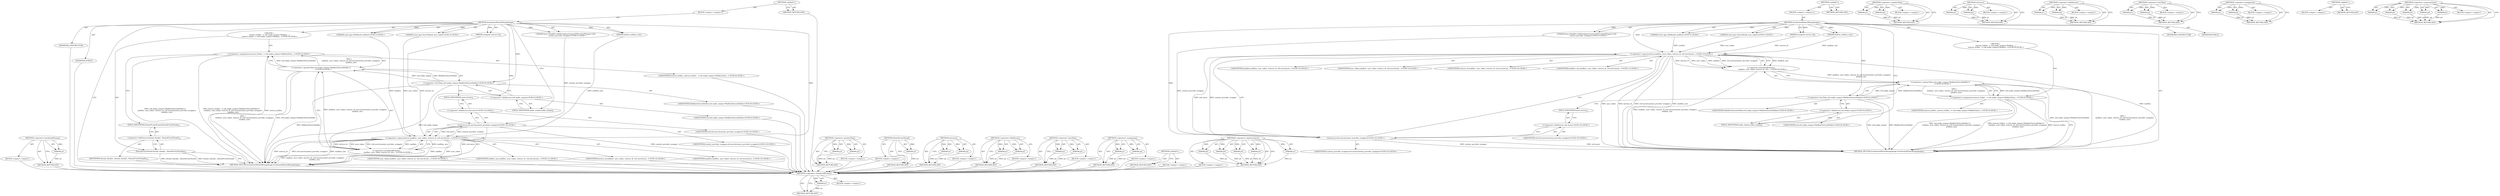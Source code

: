 digraph "&lt;operator&gt;.expressionList" {
vulnerable_87 [label=<(METHOD,&lt;operator&gt;.bracketedPrimary)>];
vulnerable_88 [label=<(PARAM,p1)>];
vulnerable_89 [label=<(BLOCK,&lt;empty&gt;,&lt;empty&gt;)>];
vulnerable_90 [label=<(METHOD_RETURN,ANY)>];
vulnerable_6 [label=<(METHOD,&lt;global&gt;)<SUB>1</SUB>>];
vulnerable_7 [label=<(BLOCK,&lt;empty&gt;,&lt;empty&gt;)<SUB>1</SUB>>];
vulnerable_8 [label=<(METHOD,AcceleratedStaticBitmapImage)<SUB>1</SUB>>];
vulnerable_9 [label="<(PARAM,const gpu::Mailbox&amp; mailbox)<SUB>2</SUB>>"];
vulnerable_10 [label="<(PARAM,const gpu::SyncToken&amp; sync_token)<SUB>3</SUB>>"];
vulnerable_11 [label=<(PARAM,unsigned texture_id)<SUB>4</SUB>>];
vulnerable_12 [label="<(PARAM,base::WeakPtr&lt;WebGraphicsContext3DProviderWrapper&gt;&amp;&amp;
        context_provider_wrapper)<SUB>5</SUB>>"];
vulnerable_13 [label=<(PARAM,IntSize mailbox_size)<SUB>7</SUB>>];
vulnerable_14 [label="<(BLOCK,{
   texture_holder_ = std::make_unique&lt;Mailbox...,{
   texture_holder_ = std::make_unique&lt;Mailbox...)<SUB>8</SUB>>"];
vulnerable_15 [label="<(&lt;operator&gt;.assignment,texture_holder_ = std::make_unique&lt;MailboxTextu...)<SUB>9</SUB>>"];
vulnerable_16 [label="<(IDENTIFIER,texture_holder_,texture_holder_ = std::make_unique&lt;MailboxTextu...)<SUB>9</SUB>>"];
vulnerable_17 [label="<(&lt;operator&gt;.greaterThan,std::make_unique&lt;MailboxTextureHolder&gt;(
       ...)<SUB>9</SUB>>"];
vulnerable_18 [label="<(&lt;operator&gt;.lessThan,std::make_unique&lt;MailboxTextureHolder)<SUB>9</SUB>>"];
vulnerable_19 [label="<(&lt;operator&gt;.fieldAccess,std::make_unique)<SUB>9</SUB>>"];
vulnerable_20 [label="<(IDENTIFIER,std,std::make_unique&lt;MailboxTextureHolder)<SUB>9</SUB>>"];
vulnerable_21 [label=<(FIELD_IDENTIFIER,make_unique,make_unique)<SUB>9</SUB>>];
vulnerable_22 [label="<(IDENTIFIER,MailboxTextureHolder,std::make_unique&lt;MailboxTextureHolder)<SUB>9</SUB>>"];
vulnerable_23 [label="<(&lt;operator&gt;.bracketedPrimary,(
       mailbox, sync_token, texture_id, std::...)<SUB>9</SUB>>"];
vulnerable_24 [label="<(&lt;operator&gt;.expressionList,mailbox, sync_token, texture_id, std::move(cont...)<SUB>10</SUB>>"];
vulnerable_25 [label="<(IDENTIFIER,mailbox,mailbox, sync_token, texture_id, std::move(cont...)<SUB>10</SUB>>"];
vulnerable_26 [label="<(IDENTIFIER,sync_token,mailbox, sync_token, texture_id, std::move(cont...)<SUB>10</SUB>>"];
vulnerable_27 [label="<(IDENTIFIER,texture_id,mailbox, sync_token, texture_id, std::move(cont...)<SUB>10</SUB>>"];
vulnerable_28 [label="<(std.move,std::move(context_provider_wrapper))<SUB>10</SUB>>"];
vulnerable_29 [label="<(&lt;operator&gt;.fieldAccess,std::move)<SUB>10</SUB>>"];
vulnerable_30 [label="<(IDENTIFIER,std,std::move(context_provider_wrapper))<SUB>10</SUB>>"];
vulnerable_31 [label=<(FIELD_IDENTIFIER,move,move)<SUB>10</SUB>>];
vulnerable_32 [label="<(IDENTIFIER,context_provider_wrapper,std::move(context_provider_wrapper))<SUB>10</SUB>>"];
vulnerable_33 [label="<(IDENTIFIER,mailbox_size,mailbox, sync_token, texture_id, std::move(cont...)<SUB>11</SUB>>"];
vulnerable_34 [label=<(DetachFromThread,thread_checker_.DetachFromThread())<SUB>12</SUB>>];
vulnerable_35 [label=<(&lt;operator&gt;.fieldAccess,thread_checker_.DetachFromThread)<SUB>12</SUB>>];
vulnerable_36 [label=<(IDENTIFIER,thread_checker_,thread_checker_.DetachFromThread())<SUB>12</SUB>>];
vulnerable_37 [label=<(FIELD_IDENTIFIER,DetachFromThread,DetachFromThread)<SUB>12</SUB>>];
vulnerable_38 [label=<(MODIFIER,CONSTRUCTOR)>];
vulnerable_39 [label=<(MODIFIER,PUBLIC)>];
vulnerable_40 [label=<(METHOD_RETURN,AcceleratedStaticBitmapImage.AcceleratedStaticBitmapImage)<SUB>1</SUB>>];
vulnerable_42 [label=<(METHOD_RETURN,ANY)<SUB>1</SUB>>];
vulnerable_72 [label=<(METHOD,&lt;operator&gt;.greaterThan)>];
vulnerable_73 [label=<(PARAM,p1)>];
vulnerable_74 [label=<(PARAM,p2)>];
vulnerable_75 [label=<(BLOCK,&lt;empty&gt;,&lt;empty&gt;)>];
vulnerable_76 [label=<(METHOD_RETURN,ANY)>];
vulnerable_104 [label=<(METHOD,DetachFromThread)>];
vulnerable_105 [label=<(PARAM,p1)>];
vulnerable_106 [label=<(BLOCK,&lt;empty&gt;,&lt;empty&gt;)>];
vulnerable_107 [label=<(METHOD_RETURN,ANY)>];
vulnerable_99 [label=<(METHOD,std.move)>];
vulnerable_100 [label=<(PARAM,p1)>];
vulnerable_101 [label=<(PARAM,p2)>];
vulnerable_102 [label=<(BLOCK,&lt;empty&gt;,&lt;empty&gt;)>];
vulnerable_103 [label=<(METHOD_RETURN,ANY)>];
vulnerable_82 [label=<(METHOD,&lt;operator&gt;.fieldAccess)>];
vulnerable_83 [label=<(PARAM,p1)>];
vulnerable_84 [label=<(PARAM,p2)>];
vulnerable_85 [label=<(BLOCK,&lt;empty&gt;,&lt;empty&gt;)>];
vulnerable_86 [label=<(METHOD_RETURN,ANY)>];
vulnerable_77 [label=<(METHOD,&lt;operator&gt;.lessThan)>];
vulnerable_78 [label=<(PARAM,p1)>];
vulnerable_79 [label=<(PARAM,p2)>];
vulnerable_80 [label=<(BLOCK,&lt;empty&gt;,&lt;empty&gt;)>];
vulnerable_81 [label=<(METHOD_RETURN,ANY)>];
vulnerable_67 [label=<(METHOD,&lt;operator&gt;.assignment)>];
vulnerable_68 [label=<(PARAM,p1)>];
vulnerable_69 [label=<(PARAM,p2)>];
vulnerable_70 [label=<(BLOCK,&lt;empty&gt;,&lt;empty&gt;)>];
vulnerable_71 [label=<(METHOD_RETURN,ANY)>];
vulnerable_61 [label=<(METHOD,&lt;global&gt;)<SUB>1</SUB>>];
vulnerable_62 [label=<(BLOCK,&lt;empty&gt;,&lt;empty&gt;)>];
vulnerable_63 [label=<(METHOD_RETURN,ANY)>];
vulnerable_91 [label=<(METHOD,&lt;operator&gt;.expressionList)>];
vulnerable_92 [label=<(PARAM,p1)>];
vulnerable_93 [label=<(PARAM,p2)>];
vulnerable_94 [label=<(PARAM,p3)>];
vulnerable_95 [label=<(PARAM,p4)>];
vulnerable_96 [label=<(PARAM,p5)>];
vulnerable_97 [label=<(BLOCK,&lt;empty&gt;,&lt;empty&gt;)>];
vulnerable_98 [label=<(METHOD_RETURN,ANY)>];
fixed_83 [label=<(METHOD,&lt;operator&gt;.bracketedPrimary)>];
fixed_84 [label=<(PARAM,p1)>];
fixed_85 [label=<(BLOCK,&lt;empty&gt;,&lt;empty&gt;)>];
fixed_86 [label=<(METHOD_RETURN,ANY)>];
fixed_6 [label=<(METHOD,&lt;global&gt;)<SUB>1</SUB>>];
fixed_7 [label=<(BLOCK,&lt;empty&gt;,&lt;empty&gt;)<SUB>1</SUB>>];
fixed_8 [label=<(METHOD,AcceleratedStaticBitmapImage)<SUB>1</SUB>>];
fixed_9 [label="<(PARAM,const gpu::Mailbox&amp; mailbox)<SUB>2</SUB>>"];
fixed_10 [label="<(PARAM,const gpu::SyncToken&amp; sync_token)<SUB>3</SUB>>"];
fixed_11 [label=<(PARAM,unsigned texture_id)<SUB>4</SUB>>];
fixed_12 [label="<(PARAM,base::WeakPtr&lt;WebGraphicsContext3DProviderWrapper&gt;&amp;&amp;
        context_provider_wrapper)<SUB>5</SUB>>"];
fixed_13 [label=<(PARAM,IntSize mailbox_size)<SUB>7</SUB>>];
fixed_14 [label="<(BLOCK,{
   texture_holder_ = std::make_unique&lt;Mailbox...,{
   texture_holder_ = std::make_unique&lt;Mailbox...)<SUB>8</SUB>>"];
fixed_15 [label="<(&lt;operator&gt;.assignment,texture_holder_ = std::make_unique&lt;MailboxTextu...)<SUB>9</SUB>>"];
fixed_16 [label="<(IDENTIFIER,texture_holder_,texture_holder_ = std::make_unique&lt;MailboxTextu...)<SUB>9</SUB>>"];
fixed_17 [label="<(&lt;operator&gt;.greaterThan,std::make_unique&lt;MailboxTextureHolder&gt;(
       ...)<SUB>9</SUB>>"];
fixed_18 [label="<(&lt;operator&gt;.lessThan,std::make_unique&lt;MailboxTextureHolder)<SUB>9</SUB>>"];
fixed_19 [label="<(&lt;operator&gt;.fieldAccess,std::make_unique)<SUB>9</SUB>>"];
fixed_20 [label="<(IDENTIFIER,std,std::make_unique&lt;MailboxTextureHolder)<SUB>9</SUB>>"];
fixed_21 [label=<(FIELD_IDENTIFIER,make_unique,make_unique)<SUB>9</SUB>>];
fixed_22 [label="<(IDENTIFIER,MailboxTextureHolder,std::make_unique&lt;MailboxTextureHolder)<SUB>9</SUB>>"];
fixed_23 [label="<(&lt;operator&gt;.bracketedPrimary,(
       mailbox, sync_token, texture_id, std::...)<SUB>9</SUB>>"];
fixed_24 [label="<(&lt;operator&gt;.expressionList,mailbox, sync_token, texture_id, std::move(cont...)<SUB>10</SUB>>"];
fixed_25 [label="<(IDENTIFIER,mailbox,mailbox, sync_token, texture_id, std::move(cont...)<SUB>10</SUB>>"];
fixed_26 [label="<(IDENTIFIER,sync_token,mailbox, sync_token, texture_id, std::move(cont...)<SUB>10</SUB>>"];
fixed_27 [label="<(IDENTIFIER,texture_id,mailbox, sync_token, texture_id, std::move(cont...)<SUB>10</SUB>>"];
fixed_28 [label="<(std.move,std::move(context_provider_wrapper))<SUB>10</SUB>>"];
fixed_29 [label="<(&lt;operator&gt;.fieldAccess,std::move)<SUB>10</SUB>>"];
fixed_30 [label="<(IDENTIFIER,std,std::move(context_provider_wrapper))<SUB>10</SUB>>"];
fixed_31 [label=<(FIELD_IDENTIFIER,move,move)<SUB>10</SUB>>];
fixed_32 [label="<(IDENTIFIER,context_provider_wrapper,std::move(context_provider_wrapper))<SUB>10</SUB>>"];
fixed_33 [label="<(IDENTIFIER,mailbox_size,mailbox, sync_token, texture_id, std::move(cont...)<SUB>11</SUB>>"];
fixed_34 [label=<(MODIFIER,CONSTRUCTOR)>];
fixed_35 [label=<(MODIFIER,PUBLIC)>];
fixed_36 [label=<(METHOD_RETURN,AcceleratedStaticBitmapImage.AcceleratedStaticBitmapImage)<SUB>1</SUB>>];
fixed_38 [label=<(METHOD_RETURN,ANY)<SUB>1</SUB>>];
fixed_68 [label=<(METHOD,&lt;operator&gt;.greaterThan)>];
fixed_69 [label=<(PARAM,p1)>];
fixed_70 [label=<(PARAM,p2)>];
fixed_71 [label=<(BLOCK,&lt;empty&gt;,&lt;empty&gt;)>];
fixed_72 [label=<(METHOD_RETURN,ANY)>];
fixed_95 [label=<(METHOD,std.move)>];
fixed_96 [label=<(PARAM,p1)>];
fixed_97 [label=<(PARAM,p2)>];
fixed_98 [label=<(BLOCK,&lt;empty&gt;,&lt;empty&gt;)>];
fixed_99 [label=<(METHOD_RETURN,ANY)>];
fixed_78 [label=<(METHOD,&lt;operator&gt;.fieldAccess)>];
fixed_79 [label=<(PARAM,p1)>];
fixed_80 [label=<(PARAM,p2)>];
fixed_81 [label=<(BLOCK,&lt;empty&gt;,&lt;empty&gt;)>];
fixed_82 [label=<(METHOD_RETURN,ANY)>];
fixed_73 [label=<(METHOD,&lt;operator&gt;.lessThan)>];
fixed_74 [label=<(PARAM,p1)>];
fixed_75 [label=<(PARAM,p2)>];
fixed_76 [label=<(BLOCK,&lt;empty&gt;,&lt;empty&gt;)>];
fixed_77 [label=<(METHOD_RETURN,ANY)>];
fixed_63 [label=<(METHOD,&lt;operator&gt;.assignment)>];
fixed_64 [label=<(PARAM,p1)>];
fixed_65 [label=<(PARAM,p2)>];
fixed_66 [label=<(BLOCK,&lt;empty&gt;,&lt;empty&gt;)>];
fixed_67 [label=<(METHOD_RETURN,ANY)>];
fixed_57 [label=<(METHOD,&lt;global&gt;)<SUB>1</SUB>>];
fixed_58 [label=<(BLOCK,&lt;empty&gt;,&lt;empty&gt;)>];
fixed_59 [label=<(METHOD_RETURN,ANY)>];
fixed_87 [label=<(METHOD,&lt;operator&gt;.expressionList)>];
fixed_88 [label=<(PARAM,p1)>];
fixed_89 [label=<(PARAM,p2)>];
fixed_90 [label=<(PARAM,p3)>];
fixed_91 [label=<(PARAM,p4)>];
fixed_92 [label=<(PARAM,p5)>];
fixed_93 [label=<(BLOCK,&lt;empty&gt;,&lt;empty&gt;)>];
fixed_94 [label=<(METHOD_RETURN,ANY)>];
vulnerable_87 -> vulnerable_88  [key=0, label="AST: "];
vulnerable_87 -> vulnerable_88  [key=1, label="DDG: "];
vulnerable_87 -> vulnerable_89  [key=0, label="AST: "];
vulnerable_87 -> vulnerable_90  [key=0, label="AST: "];
vulnerable_87 -> vulnerable_90  [key=1, label="CFG: "];
vulnerable_88 -> vulnerable_90  [key=0, label="DDG: p1"];
vulnerable_89 -> fixed_83  [key=0];
vulnerable_90 -> fixed_83  [key=0];
vulnerable_6 -> vulnerable_7  [key=0, label="AST: "];
vulnerable_6 -> vulnerable_42  [key=0, label="AST: "];
vulnerable_6 -> vulnerable_42  [key=1, label="CFG: "];
vulnerable_7 -> vulnerable_8  [key=0, label="AST: "];
vulnerable_8 -> vulnerable_9  [key=0, label="AST: "];
vulnerable_8 -> vulnerable_9  [key=1, label="DDG: "];
vulnerable_8 -> vulnerable_10  [key=0, label="AST: "];
vulnerable_8 -> vulnerable_10  [key=1, label="DDG: "];
vulnerable_8 -> vulnerable_11  [key=0, label="AST: "];
vulnerable_8 -> vulnerable_11  [key=1, label="DDG: "];
vulnerable_8 -> vulnerable_12  [key=0, label="AST: "];
vulnerable_8 -> vulnerable_12  [key=1, label="DDG: "];
vulnerable_8 -> vulnerable_13  [key=0, label="AST: "];
vulnerable_8 -> vulnerable_13  [key=1, label="DDG: "];
vulnerable_8 -> vulnerable_14  [key=0, label="AST: "];
vulnerable_8 -> vulnerable_38  [key=0, label="AST: "];
vulnerable_8 -> vulnerable_39  [key=0, label="AST: "];
vulnerable_8 -> vulnerable_40  [key=0, label="AST: "];
vulnerable_8 -> vulnerable_21  [key=0, label="CFG: "];
vulnerable_8 -> vulnerable_18  [key=0, label="DDG: "];
vulnerable_8 -> vulnerable_24  [key=0, label="DDG: "];
vulnerable_8 -> vulnerable_28  [key=0, label="DDG: "];
vulnerable_9 -> vulnerable_24  [key=0, label="DDG: mailbox"];
vulnerable_10 -> vulnerable_24  [key=0, label="DDG: sync_token"];
vulnerable_11 -> vulnerable_24  [key=0, label="DDG: texture_id"];
vulnerable_12 -> vulnerable_28  [key=0, label="DDG: context_provider_wrapper"];
vulnerable_13 -> vulnerable_24  [key=0, label="DDG: mailbox_size"];
vulnerable_14 -> vulnerable_15  [key=0, label="AST: "];
vulnerable_14 -> vulnerable_34  [key=0, label="AST: "];
vulnerable_15 -> vulnerable_16  [key=0, label="AST: "];
vulnerable_15 -> vulnerable_17  [key=0, label="AST: "];
vulnerable_15 -> vulnerable_37  [key=0, label="CFG: "];
vulnerable_15 -> vulnerable_40  [key=0, label="DDG: std::make_unique&lt;MailboxTextureHolder&gt;(
       mailbox, sync_token, texture_id, std::move(context_provider_wrapper),
       mailbox_size)"];
vulnerable_15 -> vulnerable_40  [key=1, label="DDG: texture_holder_ = std::make_unique&lt;MailboxTextureHolder&gt;(
       mailbox, sync_token, texture_id, std::move(context_provider_wrapper),
       mailbox_size)"];
vulnerable_15 -> vulnerable_40  [key=2, label="DDG: texture_holder_"];
vulnerable_16 -> fixed_83  [key=0];
vulnerable_17 -> vulnerable_18  [key=0, label="AST: "];
vulnerable_17 -> vulnerable_23  [key=0, label="AST: "];
vulnerable_17 -> vulnerable_15  [key=0, label="CFG: "];
vulnerable_17 -> vulnerable_15  [key=1, label="DDG: std::make_unique&lt;MailboxTextureHolder"];
vulnerable_17 -> vulnerable_15  [key=2, label="DDG: (
       mailbox, sync_token, texture_id, std::move(context_provider_wrapper),
       mailbox_size)"];
vulnerable_17 -> vulnerable_40  [key=0, label="DDG: std::make_unique&lt;MailboxTextureHolder"];
vulnerable_17 -> vulnerable_40  [key=1, label="DDG: (
       mailbox, sync_token, texture_id, std::move(context_provider_wrapper),
       mailbox_size)"];
vulnerable_18 -> vulnerable_19  [key=0, label="AST: "];
vulnerable_18 -> vulnerable_22  [key=0, label="AST: "];
vulnerable_18 -> vulnerable_31  [key=0, label="CFG: "];
vulnerable_18 -> vulnerable_40  [key=0, label="DDG: std::make_unique"];
vulnerable_18 -> vulnerable_40  [key=1, label="DDG: MailboxTextureHolder"];
vulnerable_18 -> vulnerable_17  [key=0, label="DDG: std::make_unique"];
vulnerable_18 -> vulnerable_17  [key=1, label="DDG: MailboxTextureHolder"];
vulnerable_19 -> vulnerable_20  [key=0, label="AST: "];
vulnerable_19 -> vulnerable_21  [key=0, label="AST: "];
vulnerable_19 -> vulnerable_18  [key=0, label="CFG: "];
vulnerable_20 -> fixed_83  [key=0];
vulnerable_21 -> vulnerable_19  [key=0, label="CFG: "];
vulnerable_22 -> fixed_83  [key=0];
vulnerable_23 -> vulnerable_24  [key=0, label="AST: "];
vulnerable_23 -> vulnerable_17  [key=0, label="CFG: "];
vulnerable_23 -> vulnerable_17  [key=1, label="DDG: mailbox, sync_token, texture_id, std::move(context_provider_wrapper),
       mailbox_size"];
vulnerable_23 -> vulnerable_40  [key=0, label="DDG: mailbox, sync_token, texture_id, std::move(context_provider_wrapper),
       mailbox_size"];
vulnerable_24 -> vulnerable_25  [key=0, label="AST: "];
vulnerable_24 -> vulnerable_26  [key=0, label="AST: "];
vulnerable_24 -> vulnerable_27  [key=0, label="AST: "];
vulnerable_24 -> vulnerable_28  [key=0, label="AST: "];
vulnerable_24 -> vulnerable_33  [key=0, label="AST: "];
vulnerable_24 -> vulnerable_23  [key=0, label="CFG: "];
vulnerable_24 -> vulnerable_23  [key=1, label="DDG: mailbox_size"];
vulnerable_24 -> vulnerable_23  [key=2, label="DDG: texture_id"];
vulnerable_24 -> vulnerable_23  [key=3, label="DDG: sync_token"];
vulnerable_24 -> vulnerable_23  [key=4, label="DDG: mailbox"];
vulnerable_24 -> vulnerable_23  [key=5, label="DDG: std::move(context_provider_wrapper)"];
vulnerable_24 -> vulnerable_40  [key=0, label="DDG: mailbox"];
vulnerable_24 -> vulnerable_40  [key=1, label="DDG: sync_token"];
vulnerable_24 -> vulnerable_40  [key=2, label="DDG: texture_id"];
vulnerable_24 -> vulnerable_40  [key=3, label="DDG: std::move(context_provider_wrapper)"];
vulnerable_24 -> vulnerable_40  [key=4, label="DDG: mailbox_size"];
vulnerable_25 -> fixed_83  [key=0];
vulnerable_26 -> fixed_83  [key=0];
vulnerable_27 -> fixed_83  [key=0];
vulnerable_28 -> vulnerable_29  [key=0, label="AST: "];
vulnerable_28 -> vulnerable_32  [key=0, label="AST: "];
vulnerable_28 -> vulnerable_24  [key=0, label="CFG: "];
vulnerable_28 -> vulnerable_24  [key=1, label="DDG: std::move"];
vulnerable_28 -> vulnerable_24  [key=2, label="DDG: context_provider_wrapper"];
vulnerable_28 -> vulnerable_40  [key=0, label="DDG: std::move"];
vulnerable_28 -> vulnerable_40  [key=1, label="DDG: context_provider_wrapper"];
vulnerable_29 -> vulnerable_30  [key=0, label="AST: "];
vulnerable_29 -> vulnerable_31  [key=0, label="AST: "];
vulnerable_29 -> vulnerable_28  [key=0, label="CFG: "];
vulnerable_30 -> fixed_83  [key=0];
vulnerable_31 -> vulnerable_29  [key=0, label="CFG: "];
vulnerable_32 -> fixed_83  [key=0];
vulnerable_33 -> fixed_83  [key=0];
vulnerable_34 -> vulnerable_35  [key=0, label="AST: "];
vulnerable_34 -> vulnerable_40  [key=0, label="CFG: "];
vulnerable_34 -> vulnerable_40  [key=1, label="DDG: thread_checker_.DetachFromThread"];
vulnerable_34 -> vulnerable_40  [key=2, label="DDG: thread_checker_.DetachFromThread()"];
vulnerable_35 -> vulnerable_36  [key=0, label="AST: "];
vulnerable_35 -> vulnerable_37  [key=0, label="AST: "];
vulnerable_35 -> vulnerable_34  [key=0, label="CFG: "];
vulnerable_36 -> fixed_83  [key=0];
vulnerable_37 -> vulnerable_35  [key=0, label="CFG: "];
vulnerable_38 -> fixed_83  [key=0];
vulnerable_39 -> fixed_83  [key=0];
vulnerable_40 -> fixed_83  [key=0];
vulnerable_42 -> fixed_83  [key=0];
vulnerable_72 -> vulnerable_73  [key=0, label="AST: "];
vulnerable_72 -> vulnerable_73  [key=1, label="DDG: "];
vulnerable_72 -> vulnerable_75  [key=0, label="AST: "];
vulnerable_72 -> vulnerable_74  [key=0, label="AST: "];
vulnerable_72 -> vulnerable_74  [key=1, label="DDG: "];
vulnerable_72 -> vulnerable_76  [key=0, label="AST: "];
vulnerable_72 -> vulnerable_76  [key=1, label="CFG: "];
vulnerable_73 -> vulnerable_76  [key=0, label="DDG: p1"];
vulnerable_74 -> vulnerable_76  [key=0, label="DDG: p2"];
vulnerable_75 -> fixed_83  [key=0];
vulnerable_76 -> fixed_83  [key=0];
vulnerable_104 -> vulnerable_105  [key=0, label="AST: "];
vulnerable_104 -> vulnerable_105  [key=1, label="DDG: "];
vulnerable_104 -> vulnerable_106  [key=0, label="AST: "];
vulnerable_104 -> vulnerable_107  [key=0, label="AST: "];
vulnerable_104 -> vulnerable_107  [key=1, label="CFG: "];
vulnerable_105 -> vulnerable_107  [key=0, label="DDG: p1"];
vulnerable_106 -> fixed_83  [key=0];
vulnerable_107 -> fixed_83  [key=0];
vulnerable_99 -> vulnerable_100  [key=0, label="AST: "];
vulnerable_99 -> vulnerable_100  [key=1, label="DDG: "];
vulnerable_99 -> vulnerable_102  [key=0, label="AST: "];
vulnerable_99 -> vulnerable_101  [key=0, label="AST: "];
vulnerable_99 -> vulnerable_101  [key=1, label="DDG: "];
vulnerable_99 -> vulnerable_103  [key=0, label="AST: "];
vulnerable_99 -> vulnerable_103  [key=1, label="CFG: "];
vulnerable_100 -> vulnerable_103  [key=0, label="DDG: p1"];
vulnerable_101 -> vulnerable_103  [key=0, label="DDG: p2"];
vulnerable_102 -> fixed_83  [key=0];
vulnerable_103 -> fixed_83  [key=0];
vulnerable_82 -> vulnerable_83  [key=0, label="AST: "];
vulnerable_82 -> vulnerable_83  [key=1, label="DDG: "];
vulnerable_82 -> vulnerable_85  [key=0, label="AST: "];
vulnerable_82 -> vulnerable_84  [key=0, label="AST: "];
vulnerable_82 -> vulnerable_84  [key=1, label="DDG: "];
vulnerable_82 -> vulnerable_86  [key=0, label="AST: "];
vulnerable_82 -> vulnerable_86  [key=1, label="CFG: "];
vulnerable_83 -> vulnerable_86  [key=0, label="DDG: p1"];
vulnerable_84 -> vulnerable_86  [key=0, label="DDG: p2"];
vulnerable_85 -> fixed_83  [key=0];
vulnerable_86 -> fixed_83  [key=0];
vulnerable_77 -> vulnerable_78  [key=0, label="AST: "];
vulnerable_77 -> vulnerable_78  [key=1, label="DDG: "];
vulnerable_77 -> vulnerable_80  [key=0, label="AST: "];
vulnerable_77 -> vulnerable_79  [key=0, label="AST: "];
vulnerable_77 -> vulnerable_79  [key=1, label="DDG: "];
vulnerable_77 -> vulnerable_81  [key=0, label="AST: "];
vulnerable_77 -> vulnerable_81  [key=1, label="CFG: "];
vulnerable_78 -> vulnerable_81  [key=0, label="DDG: p1"];
vulnerable_79 -> vulnerable_81  [key=0, label="DDG: p2"];
vulnerable_80 -> fixed_83  [key=0];
vulnerable_81 -> fixed_83  [key=0];
vulnerable_67 -> vulnerable_68  [key=0, label="AST: "];
vulnerable_67 -> vulnerable_68  [key=1, label="DDG: "];
vulnerable_67 -> vulnerable_70  [key=0, label="AST: "];
vulnerable_67 -> vulnerable_69  [key=0, label="AST: "];
vulnerable_67 -> vulnerable_69  [key=1, label="DDG: "];
vulnerable_67 -> vulnerable_71  [key=0, label="AST: "];
vulnerable_67 -> vulnerable_71  [key=1, label="CFG: "];
vulnerable_68 -> vulnerable_71  [key=0, label="DDG: p1"];
vulnerable_69 -> vulnerable_71  [key=0, label="DDG: p2"];
vulnerable_70 -> fixed_83  [key=0];
vulnerable_71 -> fixed_83  [key=0];
vulnerable_61 -> vulnerable_62  [key=0, label="AST: "];
vulnerable_61 -> vulnerable_63  [key=0, label="AST: "];
vulnerable_61 -> vulnerable_63  [key=1, label="CFG: "];
vulnerable_62 -> fixed_83  [key=0];
vulnerable_63 -> fixed_83  [key=0];
vulnerable_91 -> vulnerable_92  [key=0, label="AST: "];
vulnerable_91 -> vulnerable_92  [key=1, label="DDG: "];
vulnerable_91 -> vulnerable_97  [key=0, label="AST: "];
vulnerable_91 -> vulnerable_93  [key=0, label="AST: "];
vulnerable_91 -> vulnerable_93  [key=1, label="DDG: "];
vulnerable_91 -> vulnerable_98  [key=0, label="AST: "];
vulnerable_91 -> vulnerable_98  [key=1, label="CFG: "];
vulnerable_91 -> vulnerable_94  [key=0, label="AST: "];
vulnerable_91 -> vulnerable_94  [key=1, label="DDG: "];
vulnerable_91 -> vulnerable_95  [key=0, label="AST: "];
vulnerable_91 -> vulnerable_95  [key=1, label="DDG: "];
vulnerable_91 -> vulnerable_96  [key=0, label="AST: "];
vulnerable_91 -> vulnerable_96  [key=1, label="DDG: "];
vulnerable_92 -> vulnerable_98  [key=0, label="DDG: p1"];
vulnerable_93 -> vulnerable_98  [key=0, label="DDG: p2"];
vulnerable_94 -> vulnerable_98  [key=0, label="DDG: p3"];
vulnerable_95 -> vulnerable_98  [key=0, label="DDG: p4"];
vulnerable_96 -> vulnerable_98  [key=0, label="DDG: p5"];
vulnerable_97 -> fixed_83  [key=0];
vulnerable_98 -> fixed_83  [key=0];
fixed_83 -> fixed_84  [key=0, label="AST: "];
fixed_83 -> fixed_84  [key=1, label="DDG: "];
fixed_83 -> fixed_85  [key=0, label="AST: "];
fixed_83 -> fixed_86  [key=0, label="AST: "];
fixed_83 -> fixed_86  [key=1, label="CFG: "];
fixed_84 -> fixed_86  [key=0, label="DDG: p1"];
fixed_6 -> fixed_7  [key=0, label="AST: "];
fixed_6 -> fixed_38  [key=0, label="AST: "];
fixed_6 -> fixed_38  [key=1, label="CFG: "];
fixed_7 -> fixed_8  [key=0, label="AST: "];
fixed_8 -> fixed_9  [key=0, label="AST: "];
fixed_8 -> fixed_9  [key=1, label="DDG: "];
fixed_8 -> fixed_10  [key=0, label="AST: "];
fixed_8 -> fixed_10  [key=1, label="DDG: "];
fixed_8 -> fixed_11  [key=0, label="AST: "];
fixed_8 -> fixed_11  [key=1, label="DDG: "];
fixed_8 -> fixed_12  [key=0, label="AST: "];
fixed_8 -> fixed_12  [key=1, label="DDG: "];
fixed_8 -> fixed_13  [key=0, label="AST: "];
fixed_8 -> fixed_13  [key=1, label="DDG: "];
fixed_8 -> fixed_14  [key=0, label="AST: "];
fixed_8 -> fixed_34  [key=0, label="AST: "];
fixed_8 -> fixed_35  [key=0, label="AST: "];
fixed_8 -> fixed_36  [key=0, label="AST: "];
fixed_8 -> fixed_21  [key=0, label="CFG: "];
fixed_8 -> fixed_18  [key=0, label="DDG: "];
fixed_8 -> fixed_24  [key=0, label="DDG: "];
fixed_8 -> fixed_28  [key=0, label="DDG: "];
fixed_9 -> fixed_24  [key=0, label="DDG: mailbox"];
fixed_10 -> fixed_24  [key=0, label="DDG: sync_token"];
fixed_11 -> fixed_24  [key=0, label="DDG: texture_id"];
fixed_12 -> fixed_28  [key=0, label="DDG: context_provider_wrapper"];
fixed_13 -> fixed_24  [key=0, label="DDG: mailbox_size"];
fixed_14 -> fixed_15  [key=0, label="AST: "];
fixed_15 -> fixed_16  [key=0, label="AST: "];
fixed_15 -> fixed_17  [key=0, label="AST: "];
fixed_15 -> fixed_36  [key=0, label="CFG: "];
fixed_15 -> fixed_36  [key=1, label="DDG: std::make_unique&lt;MailboxTextureHolder&gt;(
       mailbox, sync_token, texture_id, std::move(context_provider_wrapper),
       mailbox_size)"];
fixed_15 -> fixed_36  [key=2, label="DDG: texture_holder_ = std::make_unique&lt;MailboxTextureHolder&gt;(
       mailbox, sync_token, texture_id, std::move(context_provider_wrapper),
       mailbox_size)"];
fixed_15 -> fixed_36  [key=3, label="DDG: texture_holder_"];
fixed_17 -> fixed_18  [key=0, label="AST: "];
fixed_17 -> fixed_23  [key=0, label="AST: "];
fixed_17 -> fixed_15  [key=0, label="CFG: "];
fixed_17 -> fixed_15  [key=1, label="DDG: std::make_unique&lt;MailboxTextureHolder"];
fixed_17 -> fixed_15  [key=2, label="DDG: (
       mailbox, sync_token, texture_id, std::move(context_provider_wrapper),
       mailbox_size)"];
fixed_17 -> fixed_36  [key=0, label="DDG: std::make_unique&lt;MailboxTextureHolder"];
fixed_17 -> fixed_36  [key=1, label="DDG: (
       mailbox, sync_token, texture_id, std::move(context_provider_wrapper),
       mailbox_size)"];
fixed_18 -> fixed_19  [key=0, label="AST: "];
fixed_18 -> fixed_22  [key=0, label="AST: "];
fixed_18 -> fixed_31  [key=0, label="CFG: "];
fixed_18 -> fixed_36  [key=0, label="DDG: std::make_unique"];
fixed_18 -> fixed_36  [key=1, label="DDG: MailboxTextureHolder"];
fixed_18 -> fixed_17  [key=0, label="DDG: std::make_unique"];
fixed_18 -> fixed_17  [key=1, label="DDG: MailboxTextureHolder"];
fixed_19 -> fixed_20  [key=0, label="AST: "];
fixed_19 -> fixed_21  [key=0, label="AST: "];
fixed_19 -> fixed_18  [key=0, label="CFG: "];
fixed_21 -> fixed_19  [key=0, label="CFG: "];
fixed_23 -> fixed_24  [key=0, label="AST: "];
fixed_23 -> fixed_17  [key=0, label="CFG: "];
fixed_23 -> fixed_17  [key=1, label="DDG: mailbox, sync_token, texture_id, std::move(context_provider_wrapper),
       mailbox_size"];
fixed_23 -> fixed_36  [key=0, label="DDG: mailbox, sync_token, texture_id, std::move(context_provider_wrapper),
       mailbox_size"];
fixed_24 -> fixed_25  [key=0, label="AST: "];
fixed_24 -> fixed_26  [key=0, label="AST: "];
fixed_24 -> fixed_27  [key=0, label="AST: "];
fixed_24 -> fixed_28  [key=0, label="AST: "];
fixed_24 -> fixed_33  [key=0, label="AST: "];
fixed_24 -> fixed_23  [key=0, label="CFG: "];
fixed_24 -> fixed_23  [key=1, label="DDG: mailbox_size"];
fixed_24 -> fixed_23  [key=2, label="DDG: texture_id"];
fixed_24 -> fixed_23  [key=3, label="DDG: sync_token"];
fixed_24 -> fixed_23  [key=4, label="DDG: mailbox"];
fixed_24 -> fixed_23  [key=5, label="DDG: std::move(context_provider_wrapper)"];
fixed_24 -> fixed_36  [key=0, label="DDG: mailbox"];
fixed_24 -> fixed_36  [key=1, label="DDG: sync_token"];
fixed_24 -> fixed_36  [key=2, label="DDG: texture_id"];
fixed_24 -> fixed_36  [key=3, label="DDG: std::move(context_provider_wrapper)"];
fixed_24 -> fixed_36  [key=4, label="DDG: mailbox_size"];
fixed_28 -> fixed_29  [key=0, label="AST: "];
fixed_28 -> fixed_32  [key=0, label="AST: "];
fixed_28 -> fixed_24  [key=0, label="CFG: "];
fixed_28 -> fixed_24  [key=1, label="DDG: std::move"];
fixed_28 -> fixed_24  [key=2, label="DDG: context_provider_wrapper"];
fixed_28 -> fixed_36  [key=0, label="DDG: std::move"];
fixed_28 -> fixed_36  [key=1, label="DDG: context_provider_wrapper"];
fixed_29 -> fixed_30  [key=0, label="AST: "];
fixed_29 -> fixed_31  [key=0, label="AST: "];
fixed_29 -> fixed_28  [key=0, label="CFG: "];
fixed_31 -> fixed_29  [key=0, label="CFG: "];
fixed_68 -> fixed_69  [key=0, label="AST: "];
fixed_68 -> fixed_69  [key=1, label="DDG: "];
fixed_68 -> fixed_71  [key=0, label="AST: "];
fixed_68 -> fixed_70  [key=0, label="AST: "];
fixed_68 -> fixed_70  [key=1, label="DDG: "];
fixed_68 -> fixed_72  [key=0, label="AST: "];
fixed_68 -> fixed_72  [key=1, label="CFG: "];
fixed_69 -> fixed_72  [key=0, label="DDG: p1"];
fixed_70 -> fixed_72  [key=0, label="DDG: p2"];
fixed_95 -> fixed_96  [key=0, label="AST: "];
fixed_95 -> fixed_96  [key=1, label="DDG: "];
fixed_95 -> fixed_98  [key=0, label="AST: "];
fixed_95 -> fixed_97  [key=0, label="AST: "];
fixed_95 -> fixed_97  [key=1, label="DDG: "];
fixed_95 -> fixed_99  [key=0, label="AST: "];
fixed_95 -> fixed_99  [key=1, label="CFG: "];
fixed_96 -> fixed_99  [key=0, label="DDG: p1"];
fixed_97 -> fixed_99  [key=0, label="DDG: p2"];
fixed_78 -> fixed_79  [key=0, label="AST: "];
fixed_78 -> fixed_79  [key=1, label="DDG: "];
fixed_78 -> fixed_81  [key=0, label="AST: "];
fixed_78 -> fixed_80  [key=0, label="AST: "];
fixed_78 -> fixed_80  [key=1, label="DDG: "];
fixed_78 -> fixed_82  [key=0, label="AST: "];
fixed_78 -> fixed_82  [key=1, label="CFG: "];
fixed_79 -> fixed_82  [key=0, label="DDG: p1"];
fixed_80 -> fixed_82  [key=0, label="DDG: p2"];
fixed_73 -> fixed_74  [key=0, label="AST: "];
fixed_73 -> fixed_74  [key=1, label="DDG: "];
fixed_73 -> fixed_76  [key=0, label="AST: "];
fixed_73 -> fixed_75  [key=0, label="AST: "];
fixed_73 -> fixed_75  [key=1, label="DDG: "];
fixed_73 -> fixed_77  [key=0, label="AST: "];
fixed_73 -> fixed_77  [key=1, label="CFG: "];
fixed_74 -> fixed_77  [key=0, label="DDG: p1"];
fixed_75 -> fixed_77  [key=0, label="DDG: p2"];
fixed_63 -> fixed_64  [key=0, label="AST: "];
fixed_63 -> fixed_64  [key=1, label="DDG: "];
fixed_63 -> fixed_66  [key=0, label="AST: "];
fixed_63 -> fixed_65  [key=0, label="AST: "];
fixed_63 -> fixed_65  [key=1, label="DDG: "];
fixed_63 -> fixed_67  [key=0, label="AST: "];
fixed_63 -> fixed_67  [key=1, label="CFG: "];
fixed_64 -> fixed_67  [key=0, label="DDG: p1"];
fixed_65 -> fixed_67  [key=0, label="DDG: p2"];
fixed_57 -> fixed_58  [key=0, label="AST: "];
fixed_57 -> fixed_59  [key=0, label="AST: "];
fixed_57 -> fixed_59  [key=1, label="CFG: "];
fixed_87 -> fixed_88  [key=0, label="AST: "];
fixed_87 -> fixed_88  [key=1, label="DDG: "];
fixed_87 -> fixed_93  [key=0, label="AST: "];
fixed_87 -> fixed_89  [key=0, label="AST: "];
fixed_87 -> fixed_89  [key=1, label="DDG: "];
fixed_87 -> fixed_94  [key=0, label="AST: "];
fixed_87 -> fixed_94  [key=1, label="CFG: "];
fixed_87 -> fixed_90  [key=0, label="AST: "];
fixed_87 -> fixed_90  [key=1, label="DDG: "];
fixed_87 -> fixed_91  [key=0, label="AST: "];
fixed_87 -> fixed_91  [key=1, label="DDG: "];
fixed_87 -> fixed_92  [key=0, label="AST: "];
fixed_87 -> fixed_92  [key=1, label="DDG: "];
fixed_88 -> fixed_94  [key=0, label="DDG: p1"];
fixed_89 -> fixed_94  [key=0, label="DDG: p2"];
fixed_90 -> fixed_94  [key=0, label="DDG: p3"];
fixed_91 -> fixed_94  [key=0, label="DDG: p4"];
fixed_92 -> fixed_94  [key=0, label="DDG: p5"];
}
